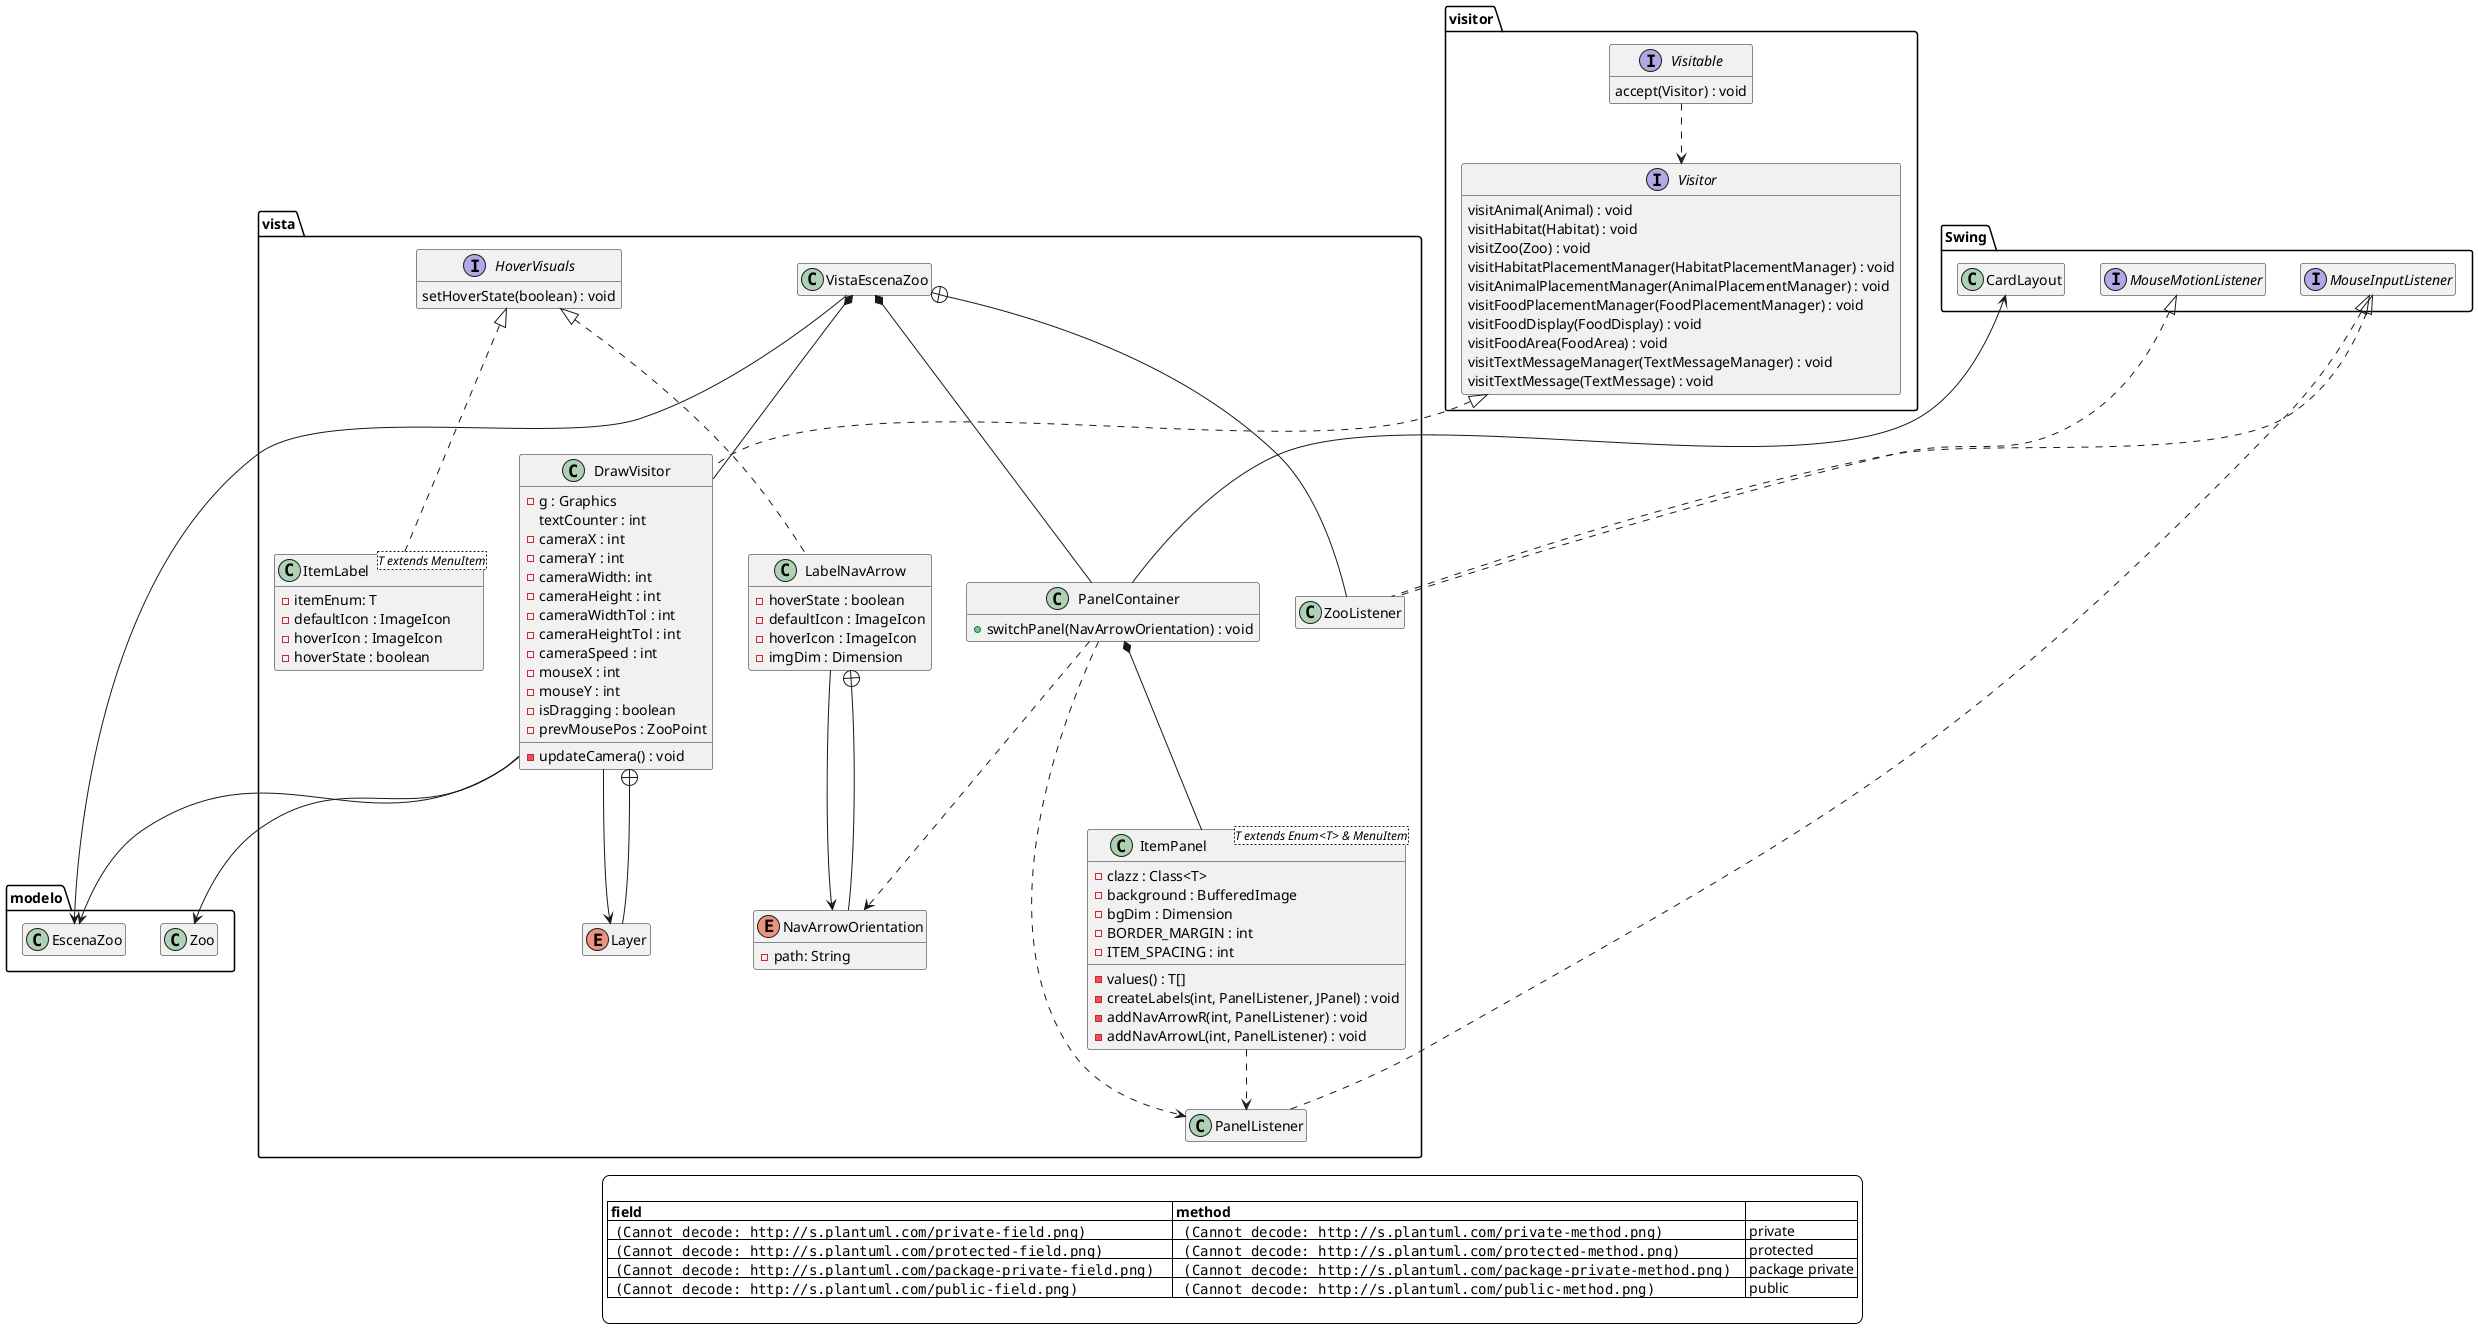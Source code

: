 @startuml
hide empty methods
hide empty fields
skinparam legendBackgroundColor #ffffff
legend

|= field |= method |=  |
|  <img:http://s.plantuml.com/private-field.png>     |   <img:http://s.plantuml.com/private-method.png>     | private |
|  <img:http://s.plantuml.com/protected-field.png>   |   <img:http://s.plantuml.com/protected-method.png>   | protected |
|  <img:http://s.plantuml.com/package-private-field.png>     |   <img:http://s.plantuml.com/package-private-method.png>    | package private |
|  <img:http://s.plantuml.com/public-field.png>     |   <img:http://s.plantuml.com/public-method.png>     | public |

endlegend


package "vista" {
  class VistaEscenaZoo {

  }

  class ZooListener {

  }

  class PanelListener {

  }

  class DrawVisitor {
    {field} - g : Graphics
    {field} textCounter : int
    {field} - cameraX : int
    {field} - cameraY : int
    {field} - cameraWidth: int
    {field} - cameraHeight : int
    {field} - cameraWidthTol : int
    {field} - cameraHeightTol : int
    {field} - cameraSpeed : int
    {field} - mouseX : int
    {field} - mouseY : int
    {field} - isDragging : boolean
    {field} - prevMousePos : ZooPoint
    {method} - updateCamera() : void

  }

  enum Layer {
    
  }

  class PanelContainer {
    {method} + switchPanel(NavArrowOrientation) : void
  }

  class ItemPanel<T extends Enum<T> & MenuItem> {
    {field} - clazz : Class<T>
    {field} - background : BufferedImage
    {field} - bgDim : Dimension
    {field} - BORDER_MARGIN : int
    {field} - ITEM_SPACING : int
    {method} - values() : T[]
    {method} - createLabels(int, PanelListener, JPanel) : void
    {method} - addNavArrowR(int, PanelListener) : void
    {method} - addNavArrowL(int, PanelListener) : void
  }
  
  class ItemLabel<T extends MenuItem> {
    {field} - itemEnum: T
    {field} - defaultIcon : ImageIcon
    {field} - hoverIcon : ImageIcon
    {field} - hoverState : boolean
  }

  class LabelNavArrow {
    {field} - hoverState : boolean
    {field} - defaultIcon : ImageIcon
    {field} - hoverIcon : ImageIcon
    {field} - imgDim : Dimension
  }

  enum NavArrowOrientation {
    {field} - path: String
  }

  interface HoverVisuals {
    {method} setHoverState(boolean) : void
  }  
}



package "visitor" {
  interface Visitor {
    {method} visitAnimal(Animal) : void
    {method} visitHabitat(Habitat) : void
    {method} visitZoo(Zoo) : void
    {method} visitHabitatPlacementManager(HabitatPlacementManager) : void
    {method} visitAnimalPlacementManager(AnimalPlacementManager) : void
    {method} visitFoodPlacementManager(FoodPlacementManager) : void
    {method} visitFoodDisplay(FoodDisplay) : void
    {method} visitFoodArea(FoodArea) : void
    {method} visitTextMessageManager(TextMessageManager) : void
    {method} visitTextMessage(TextMessage) : void
  }
  interface Visitable {
    {method} accept(Visitor) : void
  }
}


package "modelo" {
  class EscenaZoo
  class Zoo
}


package "Swing" {
  class CardLayout
  interface MouseInputListener
  interface MouseMotionListener
}


' Asociación
LabelNavArrow --> NavArrowOrientation
VistaEscenaZoo --> EscenaZoo
DrawVisitor --> Layer
DrawVisitor --> EscenaZoo
DrawVisitor --> Zoo



' Composición
VistaEscenaZoo *-- DrawVisitor
VistaEscenaZoo *-- PanelContainer
PanelContainer *-- ItemPanel


' Agregación
PanelContainer --> CardLayout

' Implementación
HoverVisuals <|.. ItemLabel
HoverVisuals <|.. LabelNavArrow
MouseInputListener <|.. ZooListener
MouseInputListener <|.. PanelListener
MouseMotionListener <|.. ZooListener
Visitor <|.. DrawVisitor

' Nesting
VistaEscenaZoo +-- ZooListener
LabelNavArrow +-- NavArrowOrientation
DrawVisitor +-- Layer

' Dependencia
ItemPanel ..> PanelListener
PanelContainer ..> PanelListener
PanelContainer ..> NavArrowOrientation
Visitable ..> Visitor


' Herencia/Generalización no Swing


' Herencia/Generalización Swing
@enduml

